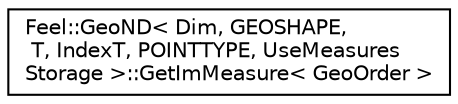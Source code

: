 digraph "Graphical Class Hierarchy"
{
 // LATEX_PDF_SIZE
  edge [fontname="Helvetica",fontsize="10",labelfontname="Helvetica",labelfontsize="10"];
  node [fontname="Helvetica",fontsize="10",shape=record];
  rankdir="LR";
  Node0 [label="Feel::GeoND\< Dim, GEOSHAPE,\l T, IndexT, POINTTYPE, UseMeasures\lStorage \>::GetImMeasure\< GeoOrder \>",height=0.2,width=0.4,color="black", fillcolor="white", style="filled",URL="$structFeel_1_1GeoND_1_1GetImMeasure.html",tooltip=" "];
}
